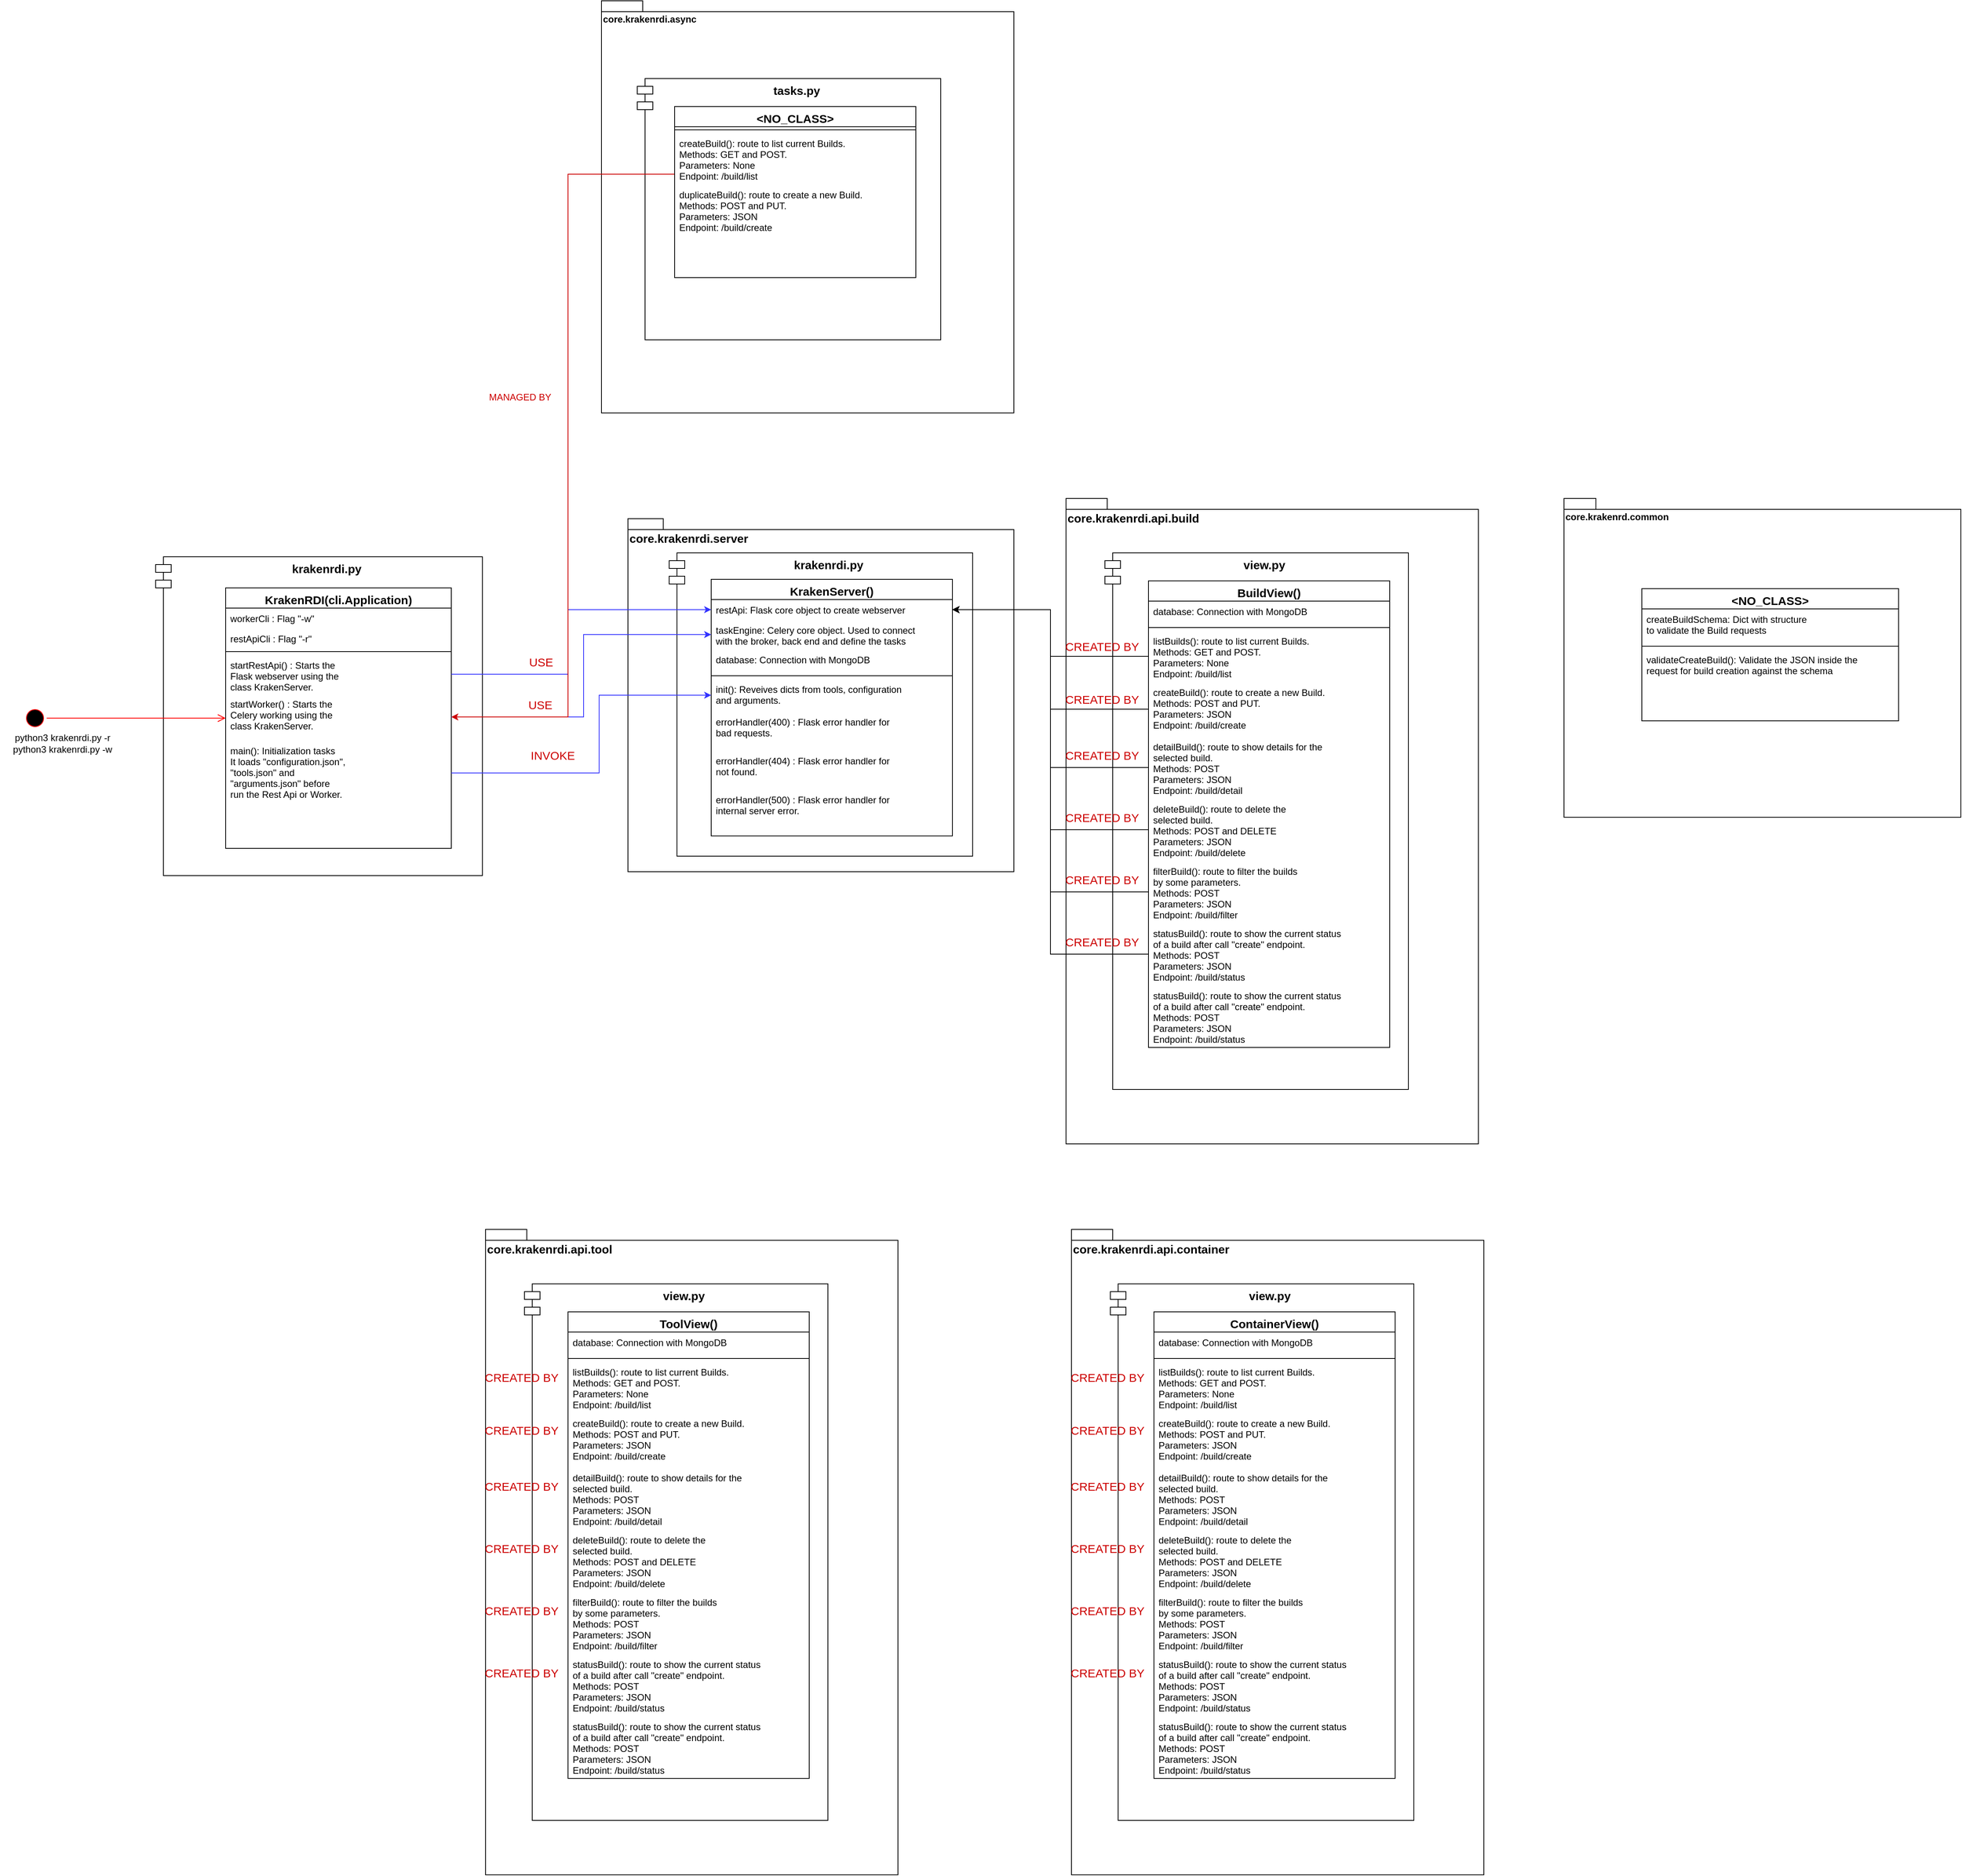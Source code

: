 <mxfile version="13.0.4" type="device"><diagram id="C5RBs43oDa-KdzZeNtuy" name="Page-1"><mxGraphModel dx="3822" dy="2777" grid="1" gridSize="10" guides="1" tooltips="1" connect="1" arrows="1" fold="1" page="1" pageScale="1" pageWidth="827" pageHeight="1169" math="0" shadow="0"><root><mxCell id="WIyWlLk6GJQsqaUBKTNV-0"/><mxCell id="WIyWlLk6GJQsqaUBKTNV-1" parent="WIyWlLk6GJQsqaUBKTNV-0"/><mxCell id="sPZ7js6rzw0ionrrYqls-45" value="core.krakenrdi.api.build" style="shape=folder;fontStyle=1;spacingTop=10;tabWidth=40;tabHeight=14;tabPosition=left;html=1;align=left;horizontal=1;verticalAlign=top;fontSize=15;" parent="WIyWlLk6GJQsqaUBKTNV-1" vertex="1"><mxGeometry x="620" y="100" width="530" height="830" as="geometry"/></mxCell><mxCell id="sPZ7js6rzw0ionrrYqls-27" value="krakenrdi.py" style="shape=module;align=left;spacingLeft=20;align=center;verticalAlign=top;fontSize=15;fontStyle=1" parent="WIyWlLk6GJQsqaUBKTNV-1" vertex="1"><mxGeometry x="-550" y="175" width="420" height="410" as="geometry"/></mxCell><mxCell id="sPZ7js6rzw0ionrrYqls-1" value="KrakenRDI(cli.Application)" style="swimlane;fontStyle=1;align=center;verticalAlign=top;childLayout=stackLayout;horizontal=1;startSize=26;horizontalStack=0;resizeParent=1;resizeLast=0;collapsible=1;marginBottom=0;rounded=0;shadow=0;strokeWidth=1;fontSize=15;" parent="WIyWlLk6GJQsqaUBKTNV-1" vertex="1"><mxGeometry x="-460" y="215" width="290" height="335" as="geometry"><mxRectangle x="330" y="585" width="160" height="26" as="alternateBounds"/></mxGeometry></mxCell><mxCell id="sPZ7js6rzw0ionrrYqls-3" value="workerCli : Flag &quot;-w&quot;" style="text;align=left;verticalAlign=top;spacingLeft=4;spacingRight=4;overflow=hidden;rotatable=0;points=[[0,0.5],[1,0.5]];portConstraint=eastwest;rounded=0;shadow=0;html=0;fontStyle=0;fontSize=12;" parent="sPZ7js6rzw0ionrrYqls-1" vertex="1"><mxGeometry y="26" width="290" height="26" as="geometry"/></mxCell><mxCell id="sPZ7js6rzw0ionrrYqls-2" value="restApiCli : Flag &quot;-r&quot;" style="text;align=left;verticalAlign=top;spacingLeft=4;spacingRight=4;overflow=hidden;rotatable=0;points=[[0,0.5],[1,0.5]];portConstraint=eastwest;fontStyle=0;fontSize=12;" parent="sPZ7js6rzw0ionrrYqls-1" vertex="1"><mxGeometry y="52" width="290" height="26" as="geometry"/></mxCell><mxCell id="sPZ7js6rzw0ionrrYqls-4" value="" style="line;html=1;strokeWidth=1;align=left;verticalAlign=middle;spacingTop=-1;spacingLeft=3;spacingRight=3;rotatable=0;labelPosition=right;points=[];portConstraint=eastwest;fontSize=12;" parent="sPZ7js6rzw0ionrrYqls-1" vertex="1"><mxGeometry y="78" width="290" height="8" as="geometry"/></mxCell><mxCell id="sPZ7js6rzw0ionrrYqls-7" value="startRestApi() : Starts the &#xA;Flask webserver using the &#xA;class KrakenServer." style="text;align=left;verticalAlign=top;spacingLeft=4;spacingRight=4;overflow=hidden;rotatable=0;points=[[0,0.5],[1,0.5]];portConstraint=eastwest;fontSize=12;" parent="sPZ7js6rzw0ionrrYqls-1" vertex="1"><mxGeometry y="86" width="290" height="50" as="geometry"/></mxCell><mxCell id="sPZ7js6rzw0ionrrYqls-8" value="startWorker() : Starts the &#xA;Celery working using the&#xA;class KrakenServer." style="text;align=left;verticalAlign=top;spacingLeft=4;spacingRight=4;overflow=hidden;rotatable=0;points=[[0,0.5],[1,0.5]];portConstraint=eastwest;fontSize=12;" parent="sPZ7js6rzw0ionrrYqls-1" vertex="1"><mxGeometry y="136" width="290" height="60" as="geometry"/></mxCell><mxCell id="sPZ7js6rzw0ionrrYqls-5" value="main(): Initialization tasks &#xA;It loads &quot;configuration.json&quot;, &#xA;&quot;tools.json&quot; and &#xA;&quot;arguments.json&quot; before &#xA;run the Rest Api or Worker." style="text;align=left;verticalAlign=top;spacingLeft=4;spacingRight=4;overflow=hidden;rotatable=0;points=[[0,0.5],[1,0.5]];portConstraint=eastwest;fontStyle=0;fontSize=12;" parent="sPZ7js6rzw0ionrrYqls-1" vertex="1"><mxGeometry y="196" width="290" height="84" as="geometry"/></mxCell><mxCell id="sPZ7js6rzw0ionrrYqls-9" value="" style="ellipse;html=1;shape=startState;fillColor=#000000;strokeColor=#ff0000;align=left;" parent="WIyWlLk6GJQsqaUBKTNV-1" vertex="1"><mxGeometry x="-720" y="367.5" width="30" height="30" as="geometry"/></mxCell><mxCell id="sPZ7js6rzw0ionrrYqls-10" value="" style="edgeStyle=orthogonalEdgeStyle;html=1;verticalAlign=bottom;endArrow=open;endSize=8;strokeColor=#ff0000;" parent="WIyWlLk6GJQsqaUBKTNV-1" source="sPZ7js6rzw0ionrrYqls-9" target="sPZ7js6rzw0ionrrYqls-1" edge="1"><mxGeometry relative="1" as="geometry"><mxPoint x="95" y="765" as="targetPoint"/></mxGeometry></mxCell><mxCell id="sPZ7js6rzw0ionrrYqls-11" value="&lt;div&gt;python3 krakenrdi.py -r&lt;br&gt;python3 krakenrdi.py -w&lt;/div&gt;" style="text;html=1;align=center;verticalAlign=middle;resizable=0;points=[];autosize=1;" parent="WIyWlLk6GJQsqaUBKTNV-1" vertex="1"><mxGeometry x="-750" y="400" width="160" height="30" as="geometry"/></mxCell><mxCell id="sPZ7js6rzw0ionrrYqls-12" value="core.krakenrdi.server" style="shape=folder;fontStyle=1;spacingTop=10;tabWidth=40;tabHeight=14;tabPosition=left;html=1;align=left;horizontal=1;verticalAlign=top;fontSize=15;" parent="WIyWlLk6GJQsqaUBKTNV-1" vertex="1"><mxGeometry x="57" y="126" width="496" height="454" as="geometry"/></mxCell><mxCell id="sPZ7js6rzw0ionrrYqls-28" value="krakenrdi.py" style="shape=module;align=left;spacingLeft=20;align=center;verticalAlign=top;fontStyle=1;horizontal=1;fontSize=15;" parent="WIyWlLk6GJQsqaUBKTNV-1" vertex="1"><mxGeometry x="110" y="170" width="390" height="390" as="geometry"/></mxCell><mxCell id="sPZ7js6rzw0ionrrYqls-18" value="KrakenServer()" style="swimlane;fontStyle=1;align=center;verticalAlign=top;childLayout=stackLayout;horizontal=1;startSize=26;horizontalStack=0;resizeParent=1;resizeLast=0;collapsible=1;marginBottom=0;rounded=0;shadow=0;strokeWidth=1;fontSize=15;" parent="WIyWlLk6GJQsqaUBKTNV-1" vertex="1"><mxGeometry x="164" y="204" width="310" height="330" as="geometry"><mxRectangle x="-300" y="300" width="160" height="26" as="alternateBounds"/></mxGeometry></mxCell><mxCell id="sPZ7js6rzw0ionrrYqls-19" value="restApi: Flask core object to create webserver" style="text;align=left;verticalAlign=top;spacingLeft=4;spacingRight=4;overflow=hidden;rotatable=0;points=[[0,0.5],[1,0.5]];portConstraint=eastwest;rounded=0;shadow=0;html=0;fontStyle=0;fontSize=12;" parent="sPZ7js6rzw0ionrrYqls-18" vertex="1"><mxGeometry y="26" width="310" height="26" as="geometry"/></mxCell><mxCell id="sPZ7js6rzw0ionrrYqls-20" value="taskEngine: Celery core object. Used to connect &#xA;with the broker, back end and define the tasks" style="text;align=left;verticalAlign=top;spacingLeft=4;spacingRight=4;overflow=hidden;rotatable=0;points=[[0,0.5],[1,0.5]];portConstraint=eastwest;fontStyle=0;fontSize=12;" parent="sPZ7js6rzw0ionrrYqls-18" vertex="1"><mxGeometry y="52" width="310" height="38" as="geometry"/></mxCell><mxCell id="sPZ7js6rzw0ionrrYqls-26" value="database: Connection with MongoDB" style="text;align=left;verticalAlign=top;spacingLeft=4;spacingRight=4;overflow=hidden;rotatable=0;points=[[0,0.5],[1,0.5]];portConstraint=eastwest;fontStyle=0;fontSize=12;" parent="sPZ7js6rzw0ionrrYqls-18" vertex="1"><mxGeometry y="90" width="310" height="30" as="geometry"/></mxCell><mxCell id="sPZ7js6rzw0ionrrYqls-21" value="" style="line;html=1;strokeWidth=1;align=left;verticalAlign=middle;spacingTop=-1;spacingLeft=3;spacingRight=3;rotatable=0;labelPosition=right;points=[];portConstraint=eastwest;fontSize=12;" parent="sPZ7js6rzw0ionrrYqls-18" vertex="1"><mxGeometry y="120" width="310" height="8" as="geometry"/></mxCell><mxCell id="sPZ7js6rzw0ionrrYqls-22" value="init(): Reveives dicts from tools, configuration &#xA;and arguments." style="text;align=left;verticalAlign=top;spacingLeft=4;spacingRight=4;overflow=hidden;rotatable=0;points=[[0,0.5],[1,0.5]];portConstraint=eastwest;fontStyle=0;fontSize=12;" parent="sPZ7js6rzw0ionrrYqls-18" vertex="1"><mxGeometry y="128" width="310" height="42" as="geometry"/></mxCell><mxCell id="sPZ7js6rzw0ionrrYqls-23" value="errorHandler(400) : Flask error handler for &#xA;bad requests." style="text;align=left;verticalAlign=top;spacingLeft=4;spacingRight=4;overflow=hidden;rotatable=0;points=[[0,0.5],[1,0.5]];portConstraint=eastwest;fontSize=12;" parent="sPZ7js6rzw0ionrrYqls-18" vertex="1"><mxGeometry y="170" width="310" height="50" as="geometry"/></mxCell><mxCell id="sPZ7js6rzw0ionrrYqls-24" value="errorHandler(404) : Flask error handler for &#xA;not found." style="text;align=left;verticalAlign=top;spacingLeft=4;spacingRight=4;overflow=hidden;rotatable=0;points=[[0,0.5],[1,0.5]];portConstraint=eastwest;fontSize=12;" parent="sPZ7js6rzw0ionrrYqls-18" vertex="1"><mxGeometry y="220" width="310" height="50" as="geometry"/></mxCell><mxCell id="sPZ7js6rzw0ionrrYqls-25" value="errorHandler(500) : Flask error handler for &#xA;internal server error." style="text;align=left;verticalAlign=top;spacingLeft=4;spacingRight=4;overflow=hidden;rotatable=0;points=[[0,0.5],[1,0.5]];portConstraint=eastwest;fontSize=12;" parent="sPZ7js6rzw0ionrrYqls-18" vertex="1"><mxGeometry y="270" width="310" height="60" as="geometry"/></mxCell><mxCell id="sPZ7js6rzw0ionrrYqls-46" style="edgeStyle=orthogonalEdgeStyle;rounded=0;orthogonalLoop=1;jettySize=auto;html=1;entryX=0;entryY=0.5;entryDx=0;entryDy=0;labelBackgroundColor=#3333FF;fontSize=15;fontColor=#CC0000;strokeColor=#3333FF;" parent="WIyWlLk6GJQsqaUBKTNV-1" source="sPZ7js6rzw0ionrrYqls-7" target="sPZ7js6rzw0ionrrYqls-19" edge="1"><mxGeometry relative="1" as="geometry"><Array as="points"><mxPoint x="-20" y="326"/><mxPoint x="-20" y="243"/></Array></mxGeometry></mxCell><mxCell id="sPZ7js6rzw0ionrrYqls-47" style="edgeStyle=orthogonalEdgeStyle;rounded=0;orthogonalLoop=1;jettySize=auto;html=1;entryX=0;entryY=0.5;entryDx=0;entryDy=0;labelBackgroundColor=#3333FF;fontSize=15;fontColor=#CC0000;strokeColor=#3333FF;" parent="WIyWlLk6GJQsqaUBKTNV-1" source="sPZ7js6rzw0ionrrYqls-8" target="sPZ7js6rzw0ionrrYqls-20" edge="1"><mxGeometry relative="1" as="geometry"><Array as="points"><mxPoint y="381"/><mxPoint y="275"/></Array></mxGeometry></mxCell><mxCell id="sPZ7js6rzw0ionrrYqls-48" style="edgeStyle=orthogonalEdgeStyle;rounded=0;orthogonalLoop=1;jettySize=auto;html=1;entryX=0;entryY=0.5;entryDx=0;entryDy=0;labelBackgroundColor=#3333FF;fontSize=15;fontColor=#CC0000;strokeColor=#3333FF;" parent="WIyWlLk6GJQsqaUBKTNV-1" source="sPZ7js6rzw0ionrrYqls-5" target="sPZ7js6rzw0ionrrYqls-22" edge="1"><mxGeometry relative="1" as="geometry"><Array as="points"><mxPoint x="20" y="453"/><mxPoint x="20" y="353"/></Array></mxGeometry></mxCell><mxCell id="sPZ7js6rzw0ionrrYqls-49" value="view.py" style="shape=module;align=left;spacingLeft=20;align=center;verticalAlign=top;fontStyle=1;horizontal=1;fontSize=15;" parent="WIyWlLk6GJQsqaUBKTNV-1" vertex="1"><mxGeometry x="670" y="170" width="390" height="690" as="geometry"/></mxCell><mxCell id="sPZ7js6rzw0ionrrYqls-51" value="BuildView()" style="swimlane;fontStyle=1;align=center;verticalAlign=top;childLayout=stackLayout;horizontal=1;startSize=26;horizontalStack=0;resizeParent=1;resizeLast=0;collapsible=1;marginBottom=0;rounded=0;shadow=0;strokeWidth=1;fontSize=15;" parent="WIyWlLk6GJQsqaUBKTNV-1" vertex="1"><mxGeometry x="726" y="206" width="310" height="600" as="geometry"><mxRectangle x="726" y="206" width="160" height="26" as="alternateBounds"/></mxGeometry></mxCell><mxCell id="sPZ7js6rzw0ionrrYqls-54" value="database: Connection with MongoDB" style="text;align=left;verticalAlign=top;spacingLeft=4;spacingRight=4;overflow=hidden;rotatable=0;points=[[0,0.5],[1,0.5]];portConstraint=eastwest;fontStyle=0;fontSize=12;" parent="sPZ7js6rzw0ionrrYqls-51" vertex="1"><mxGeometry y="26" width="310" height="30" as="geometry"/></mxCell><mxCell id="sPZ7js6rzw0ionrrYqls-55" value="" style="line;html=1;strokeWidth=1;align=left;verticalAlign=middle;spacingTop=-1;spacingLeft=3;spacingRight=3;rotatable=0;labelPosition=right;points=[];portConstraint=eastwest;fontSize=12;" parent="sPZ7js6rzw0ionrrYqls-51" vertex="1"><mxGeometry y="56" width="310" height="8" as="geometry"/></mxCell><mxCell id="sPZ7js6rzw0ionrrYqls-56" value="listBuilds(): route to list current Builds. &#xA;Methods: GET and POST.&#xA;Parameters: None&#xA;Endpoint: /build/list" style="text;align=left;verticalAlign=top;spacingLeft=4;spacingRight=4;overflow=hidden;rotatable=0;points=[[0,0.5],[1,0.5]];portConstraint=eastwest;fontStyle=0;fontSize=12;" parent="sPZ7js6rzw0ionrrYqls-51" vertex="1"><mxGeometry y="64" width="310" height="66" as="geometry"/></mxCell><mxCell id="sPZ7js6rzw0ionrrYqls-57" value="createBuild(): route to create a new Build.&#xA;Methods: POST and PUT.&#xA;Parameters: JSON&#xA;Endpoint: /build/create&#xA;" style="text;align=left;verticalAlign=top;spacingLeft=4;spacingRight=4;overflow=hidden;rotatable=0;points=[[0,0.5],[1,0.5]];portConstraint=eastwest;fontSize=12;" parent="sPZ7js6rzw0ionrrYqls-51" vertex="1"><mxGeometry y="130" width="310" height="70" as="geometry"/></mxCell><mxCell id="sPZ7js6rzw0ionrrYqls-58" value="detailBuild(): route to show details for the &#xA;selected build.&#xA;Methods: POST&#xA;Parameters: JSON&#xA;Endpoint: /build/detail" style="text;align=left;verticalAlign=top;spacingLeft=4;spacingRight=4;overflow=hidden;rotatable=0;points=[[0,0.5],[1,0.5]];portConstraint=eastwest;fontSize=12;" parent="sPZ7js6rzw0ionrrYqls-51" vertex="1"><mxGeometry y="200" width="310" height="80" as="geometry"/></mxCell><mxCell id="sPZ7js6rzw0ionrrYqls-61" value="deleteBuild(): route to delete the &#xA;selected build.&#xA;Methods: POST and DELETE&#xA;Parameters: JSON&#xA;Endpoint: /build/delete&#xA;" style="text;align=left;verticalAlign=top;spacingLeft=4;spacingRight=4;overflow=hidden;rotatable=0;points=[[0,0.5],[1,0.5]];portConstraint=eastwest;fontSize=12;" parent="sPZ7js6rzw0ionrrYqls-51" vertex="1"><mxGeometry y="280" width="310" height="80" as="geometry"/></mxCell><mxCell id="sPZ7js6rzw0ionrrYqls-62" value="filterBuild(): route to filter the builds &#xA;by some parameters.&#xA;Methods: POST&#xA;Parameters: JSON&#xA;Endpoint: /build/filter&#xA;" style="text;align=left;verticalAlign=top;spacingLeft=4;spacingRight=4;overflow=hidden;rotatable=0;points=[[0,0.5],[1,0.5]];portConstraint=eastwest;fontSize=12;" parent="sPZ7js6rzw0ionrrYqls-51" vertex="1"><mxGeometry y="360" width="310" height="80" as="geometry"/></mxCell><mxCell id="sPZ7js6rzw0ionrrYqls-64" value="statusBuild(): route to show the current status &#xA;of a build after call &quot;create&quot; endpoint.&#xA;Methods: POST&#xA;Parameters: JSON&#xA;Endpoint: /build/status&#xA;" style="text;align=left;verticalAlign=top;spacingLeft=4;spacingRight=4;overflow=hidden;rotatable=0;points=[[0,0.5],[1,0.5]];portConstraint=eastwest;fontSize=12;" parent="sPZ7js6rzw0ionrrYqls-51" vertex="1"><mxGeometry y="440" width="310" height="80" as="geometry"/></mxCell><mxCell id="sPZ7js6rzw0ionrrYqls-95" value="statusBuild(): route to show the current status &#xA;of a build after call &quot;create&quot; endpoint.&#xA;Methods: POST&#xA;Parameters: JSON&#xA;Endpoint: /build/status&#xA;" style="text;align=left;verticalAlign=top;spacingLeft=4;spacingRight=4;overflow=hidden;rotatable=0;points=[[0,0.5],[1,0.5]];portConstraint=eastwest;fontSize=12;" parent="sPZ7js6rzw0ionrrYqls-51" vertex="1"><mxGeometry y="520" width="310" height="80" as="geometry"/></mxCell><mxCell id="sPZ7js6rzw0ionrrYqls-76" style="edgeStyle=orthogonalEdgeStyle;rounded=0;orthogonalLoop=1;jettySize=auto;html=1;labelBackgroundColor=#3333FF;fontSize=15;fontColor=#CC0000;" parent="WIyWlLk6GJQsqaUBKTNV-1" source="sPZ7js6rzw0ionrrYqls-56" target="sPZ7js6rzw0ionrrYqls-19" edge="1"><mxGeometry relative="1" as="geometry"/></mxCell><mxCell id="sPZ7js6rzw0ionrrYqls-77" style="edgeStyle=orthogonalEdgeStyle;rounded=0;orthogonalLoop=1;jettySize=auto;html=1;exitX=0;exitY=0.5;exitDx=0;exitDy=0;labelBackgroundColor=#3333FF;fontSize=15;fontColor=#CC0000;" parent="WIyWlLk6GJQsqaUBKTNV-1" source="sPZ7js6rzw0ionrrYqls-57" target="sPZ7js6rzw0ionrrYqls-19" edge="1"><mxGeometry relative="1" as="geometry"/></mxCell><mxCell id="sPZ7js6rzw0ionrrYqls-78" style="edgeStyle=orthogonalEdgeStyle;rounded=0;orthogonalLoop=1;jettySize=auto;html=1;labelBackgroundColor=#3333FF;fontSize=15;fontColor=#CC0000;" parent="WIyWlLk6GJQsqaUBKTNV-1" source="sPZ7js6rzw0ionrrYqls-58" target="sPZ7js6rzw0ionrrYqls-19" edge="1"><mxGeometry relative="1" as="geometry"/></mxCell><mxCell id="sPZ7js6rzw0ionrrYqls-79" style="edgeStyle=orthogonalEdgeStyle;rounded=0;orthogonalLoop=1;jettySize=auto;html=1;labelBackgroundColor=#3333FF;fontSize=15;fontColor=#CC0000;" parent="WIyWlLk6GJQsqaUBKTNV-1" source="sPZ7js6rzw0ionrrYqls-61" target="sPZ7js6rzw0ionrrYqls-19" edge="1"><mxGeometry relative="1" as="geometry"/></mxCell><mxCell id="sPZ7js6rzw0ionrrYqls-80" style="edgeStyle=orthogonalEdgeStyle;rounded=0;orthogonalLoop=1;jettySize=auto;html=1;labelBackgroundColor=#3333FF;fontSize=15;fontColor=#CC0000;" parent="WIyWlLk6GJQsqaUBKTNV-1" source="sPZ7js6rzw0ionrrYqls-62" target="sPZ7js6rzw0ionrrYqls-19" edge="1"><mxGeometry relative="1" as="geometry"/></mxCell><mxCell id="sPZ7js6rzw0ionrrYqls-81" style="edgeStyle=orthogonalEdgeStyle;rounded=0;orthogonalLoop=1;jettySize=auto;html=1;labelBackgroundColor=#3333FF;fontSize=15;fontColor=#CC0000;" parent="WIyWlLk6GJQsqaUBKTNV-1" source="sPZ7js6rzw0ionrrYqls-64" target="sPZ7js6rzw0ionrrYqls-19" edge="1"><mxGeometry relative="1" as="geometry"/></mxCell><mxCell id="sPZ7js6rzw0ionrrYqls-83" value="CREATED BY" style="text;html=1;align=center;verticalAlign=middle;resizable=0;points=[];autosize=1;fontSize=15;fontColor=#CC0000;" parent="WIyWlLk6GJQsqaUBKTNV-1" vertex="1"><mxGeometry x="606" y="280" width="120" height="20" as="geometry"/></mxCell><mxCell id="sPZ7js6rzw0ionrrYqls-84" value="CREATED BY" style="text;html=1;align=center;verticalAlign=middle;resizable=0;points=[];autosize=1;fontSize=15;fontColor=#CC0000;" parent="WIyWlLk6GJQsqaUBKTNV-1" vertex="1"><mxGeometry x="606" y="347.5" width="120" height="20" as="geometry"/></mxCell><mxCell id="sPZ7js6rzw0ionrrYqls-85" value="CREATED BY" style="text;html=1;align=center;verticalAlign=middle;resizable=0;points=[];autosize=1;fontSize=15;fontColor=#CC0000;" parent="WIyWlLk6GJQsqaUBKTNV-1" vertex="1"><mxGeometry x="606" y="420" width="120" height="20" as="geometry"/></mxCell><mxCell id="sPZ7js6rzw0ionrrYqls-86" value="CREATED BY" style="text;html=1;align=center;verticalAlign=middle;resizable=0;points=[];autosize=1;fontSize=15;fontColor=#CC0000;" parent="WIyWlLk6GJQsqaUBKTNV-1" vertex="1"><mxGeometry x="606" y="500" width="120" height="20" as="geometry"/></mxCell><mxCell id="sPZ7js6rzw0ionrrYqls-87" value="CREATED BY" style="text;html=1;align=center;verticalAlign=middle;resizable=0;points=[];autosize=1;fontSize=15;fontColor=#CC0000;" parent="WIyWlLk6GJQsqaUBKTNV-1" vertex="1"><mxGeometry x="606" y="580" width="120" height="20" as="geometry"/></mxCell><mxCell id="sPZ7js6rzw0ionrrYqls-88" value="CREATED BY" style="text;html=1;align=center;verticalAlign=middle;resizable=0;points=[];autosize=1;fontSize=15;fontColor=#CC0000;" parent="WIyWlLk6GJQsqaUBKTNV-1" vertex="1"><mxGeometry x="606" y="660" width="120" height="20" as="geometry"/></mxCell><mxCell id="sPZ7js6rzw0ionrrYqls-92" value="INVOKE" style="text;html=1;align=center;verticalAlign=middle;resizable=0;points=[];autosize=1;fontSize=15;fontColor=#CC0000;" parent="WIyWlLk6GJQsqaUBKTNV-1" vertex="1"><mxGeometry x="-80" y="420" width="80" height="20" as="geometry"/></mxCell><mxCell id="sPZ7js6rzw0ionrrYqls-93" value="USE" style="text;html=1;align=center;verticalAlign=middle;resizable=0;points=[];autosize=1;fontSize=15;fontColor=#CC0000;" parent="WIyWlLk6GJQsqaUBKTNV-1" vertex="1"><mxGeometry x="-81" y="355" width="50" height="20" as="geometry"/></mxCell><mxCell id="sPZ7js6rzw0ionrrYqls-94" value="USE" style="text;html=1;align=center;verticalAlign=middle;resizable=0;points=[];autosize=1;fontSize=15;fontColor=#CC0000;" parent="WIyWlLk6GJQsqaUBKTNV-1" vertex="1"><mxGeometry x="-80" y="300" width="50" height="20" as="geometry"/></mxCell><mxCell id="sPZ7js6rzw0ionrrYqls-96" value="validations.py" style="shape=module;align=left;spacingLeft=20;align=center;verticalAlign=top;fontStyle=1;horizontal=1;fontSize=15;" parent="WIyWlLk6GJQsqaUBKTNV-1" vertex="1"><mxGeometry x="1320" y="180" width="390" height="256" as="geometry"/></mxCell><mxCell id="EA9EcZ5N1kph7oIFhqWB-3" value="core.krakenrdi.async" style="shape=folder;fontStyle=1;spacingTop=10;tabWidth=40;tabHeight=14;tabPosition=left;html=1;horizontal=1;verticalAlign=top;align=left;" vertex="1" parent="WIyWlLk6GJQsqaUBKTNV-1"><mxGeometry x="23" y="-540" width="530" height="530" as="geometry"/></mxCell><mxCell id="sPZ7js6rzw0ionrrYqls-50" value="tasks.py" style="shape=module;align=left;spacingLeft=20;align=center;verticalAlign=top;fontStyle=1;horizontal=1;fontSize=15;" parent="WIyWlLk6GJQsqaUBKTNV-1" vertex="1"><mxGeometry x="69" y="-440" width="390" height="336" as="geometry"/></mxCell><mxCell id="EA9EcZ5N1kph7oIFhqWB-5" style="edgeStyle=orthogonalEdgeStyle;rounded=0;orthogonalLoop=1;jettySize=auto;html=1;labelBorderColor=#CC0000;labelBackgroundColor=#CC0000;fontColor=#CC0000;strokeColor=#CC0000;" edge="1" parent="WIyWlLk6GJQsqaUBKTNV-1" source="sPZ7js6rzw0ionrrYqls-70" target="sPZ7js6rzw0ionrrYqls-8"><mxGeometry relative="1" as="geometry"><Array as="points"><mxPoint x="-20" y="-317"/><mxPoint x="-20" y="381"/></Array></mxGeometry></mxCell><mxCell id="sPZ7js6rzw0ionrrYqls-67" value="&lt;NO_CLASS&gt;" style="swimlane;fontStyle=1;align=center;verticalAlign=top;childLayout=stackLayout;horizontal=1;startSize=26;horizontalStack=0;resizeParent=1;resizeLast=0;collapsible=1;marginBottom=0;rounded=0;shadow=0;strokeWidth=1;fontSize=15;" parent="WIyWlLk6GJQsqaUBKTNV-1" vertex="1"><mxGeometry x="117" y="-404" width="310" height="220" as="geometry"><mxRectangle x="726" y="206" width="160" height="26" as="alternateBounds"/></mxGeometry></mxCell><mxCell id="sPZ7js6rzw0ionrrYqls-69" value="" style="line;html=1;strokeWidth=1;align=left;verticalAlign=middle;spacingTop=-1;spacingLeft=3;spacingRight=3;rotatable=0;labelPosition=right;points=[];portConstraint=eastwest;fontSize=12;" parent="sPZ7js6rzw0ionrrYqls-67" vertex="1"><mxGeometry y="26" width="310" height="8" as="geometry"/></mxCell><mxCell id="sPZ7js6rzw0ionrrYqls-70" value="createBuild(): route to list current Builds. &#xA;Methods: GET and POST.&#xA;Parameters: None&#xA;Endpoint: /build/list" style="text;align=left;verticalAlign=top;spacingLeft=4;spacingRight=4;overflow=hidden;rotatable=0;points=[[0,0.5],[1,0.5]];portConstraint=eastwest;fontStyle=0;fontSize=12;" parent="sPZ7js6rzw0ionrrYqls-67" vertex="1"><mxGeometry y="34" width="310" height="66" as="geometry"/></mxCell><mxCell id="sPZ7js6rzw0ionrrYqls-71" value="duplicateBuild(): route to create a new Build.&#xA;Methods: POST and PUT.&#xA;Parameters: JSON&#xA;Endpoint: /build/create&#xA;" style="text;align=left;verticalAlign=top;spacingLeft=4;spacingRight=4;overflow=hidden;rotatable=0;points=[[0,0.5],[1,0.5]];portConstraint=eastwest;fontSize=12;" parent="sPZ7js6rzw0ionrrYqls-67" vertex="1"><mxGeometry y="100" width="310" height="70" as="geometry"/></mxCell><mxCell id="EA9EcZ5N1kph7oIFhqWB-6" value="&lt;div&gt;core.krakenrd.common&lt;/div&gt;&lt;div&gt;&lt;br&gt;&lt;/div&gt;" style="shape=folder;fontStyle=1;spacingTop=10;tabWidth=40;tabHeight=14;tabPosition=left;html=1;align=left;verticalAlign=top;" vertex="1" parent="WIyWlLk6GJQsqaUBKTNV-1"><mxGeometry x="1260" y="100" width="510" height="410" as="geometry"/></mxCell><mxCell id="sPZ7js6rzw0ionrrYqls-101" value="&lt;NO_CLASS&gt;" style="swimlane;fontStyle=1;align=center;verticalAlign=top;childLayout=stackLayout;horizontal=1;startSize=26;horizontalStack=0;resizeParent=1;resizeLast=0;collapsible=1;marginBottom=0;rounded=0;shadow=0;strokeWidth=1;fontSize=15;" parent="WIyWlLk6GJQsqaUBKTNV-1" vertex="1"><mxGeometry x="1360" y="216" width="330" height="170" as="geometry"><mxRectangle x="726" y="206" width="160" height="26" as="alternateBounds"/></mxGeometry></mxCell><mxCell id="sPZ7js6rzw0ionrrYqls-102" value="createBuildSchema: Dict with structure &#xA;to validate the Build requests" style="text;align=left;verticalAlign=top;spacingLeft=4;spacingRight=4;overflow=hidden;rotatable=0;points=[[0,0.5],[1,0.5]];portConstraint=eastwest;fontStyle=0;fontSize=12;" parent="sPZ7js6rzw0ionrrYqls-101" vertex="1"><mxGeometry y="26" width="330" height="44" as="geometry"/></mxCell><mxCell id="sPZ7js6rzw0ionrrYqls-103" value="" style="line;html=1;strokeWidth=1;align=left;verticalAlign=middle;spacingTop=-1;spacingLeft=3;spacingRight=3;rotatable=0;labelPosition=right;points=[];portConstraint=eastwest;fontSize=12;" parent="sPZ7js6rzw0ionrrYqls-101" vertex="1"><mxGeometry y="70" width="330" height="8" as="geometry"/></mxCell><mxCell id="sPZ7js6rzw0ionrrYqls-104" value="validateCreateBuild(): Validate the JSON inside the &#xA;request for build creation against the schema" style="text;align=left;verticalAlign=top;spacingLeft=4;spacingRight=4;overflow=hidden;rotatable=0;points=[[0,0.5],[1,0.5]];portConstraint=eastwest;fontStyle=0;fontSize=12;" parent="sPZ7js6rzw0ionrrYqls-101" vertex="1"><mxGeometry y="78" width="330" height="66" as="geometry"/></mxCell><mxCell id="EA9EcZ5N1kph7oIFhqWB-8" value="MANAGED BY" style="text;html=1;align=center;verticalAlign=middle;resizable=0;points=[];autosize=1;fontColor=#CC0000;" vertex="1" parent="WIyWlLk6GJQsqaUBKTNV-1"><mxGeometry x="-132" y="-40" width="100" height="20" as="geometry"/></mxCell><mxCell id="EA9EcZ5N1kph7oIFhqWB-9" value="core.krakenrdi.api.container" style="shape=folder;fontStyle=1;spacingTop=10;tabWidth=40;tabHeight=14;tabPosition=left;html=1;align=left;horizontal=1;verticalAlign=top;fontSize=15;" vertex="1" parent="WIyWlLk6GJQsqaUBKTNV-1"><mxGeometry x="627" y="1040" width="530" height="830" as="geometry"/></mxCell><mxCell id="EA9EcZ5N1kph7oIFhqWB-10" value="view.py" style="shape=module;align=left;spacingLeft=20;align=center;verticalAlign=top;fontStyle=1;horizontal=1;fontSize=15;" vertex="1" parent="WIyWlLk6GJQsqaUBKTNV-1"><mxGeometry x="677" y="1110" width="390" height="690" as="geometry"/></mxCell><mxCell id="EA9EcZ5N1kph7oIFhqWB-21" value="CREATED BY" style="text;html=1;align=center;verticalAlign=middle;resizable=0;points=[];autosize=1;fontSize=15;fontColor=#CC0000;" vertex="1" parent="WIyWlLk6GJQsqaUBKTNV-1"><mxGeometry x="613" y="1220" width="120" height="20" as="geometry"/></mxCell><mxCell id="EA9EcZ5N1kph7oIFhqWB-22" value="CREATED BY" style="text;html=1;align=center;verticalAlign=middle;resizable=0;points=[];autosize=1;fontSize=15;fontColor=#CC0000;" vertex="1" parent="WIyWlLk6GJQsqaUBKTNV-1"><mxGeometry x="613" y="1287.5" width="120" height="20" as="geometry"/></mxCell><mxCell id="EA9EcZ5N1kph7oIFhqWB-23" value="CREATED BY" style="text;html=1;align=center;verticalAlign=middle;resizable=0;points=[];autosize=1;fontSize=15;fontColor=#CC0000;" vertex="1" parent="WIyWlLk6GJQsqaUBKTNV-1"><mxGeometry x="613" y="1360" width="120" height="20" as="geometry"/></mxCell><mxCell id="EA9EcZ5N1kph7oIFhqWB-24" value="CREATED BY" style="text;html=1;align=center;verticalAlign=middle;resizable=0;points=[];autosize=1;fontSize=15;fontColor=#CC0000;" vertex="1" parent="WIyWlLk6GJQsqaUBKTNV-1"><mxGeometry x="613" y="1440" width="120" height="20" as="geometry"/></mxCell><mxCell id="EA9EcZ5N1kph7oIFhqWB-25" value="CREATED BY" style="text;html=1;align=center;verticalAlign=middle;resizable=0;points=[];autosize=1;fontSize=15;fontColor=#CC0000;" vertex="1" parent="WIyWlLk6GJQsqaUBKTNV-1"><mxGeometry x="613" y="1520" width="120" height="20" as="geometry"/></mxCell><mxCell id="EA9EcZ5N1kph7oIFhqWB-26" value="CREATED BY" style="text;html=1;align=center;verticalAlign=middle;resizable=0;points=[];autosize=1;fontSize=15;fontColor=#CC0000;" vertex="1" parent="WIyWlLk6GJQsqaUBKTNV-1"><mxGeometry x="613" y="1600" width="120" height="20" as="geometry"/></mxCell><mxCell id="EA9EcZ5N1kph7oIFhqWB-11" value="ContainerView()" style="swimlane;fontStyle=1;align=center;verticalAlign=top;childLayout=stackLayout;horizontal=1;startSize=26;horizontalStack=0;resizeParent=1;resizeLast=0;collapsible=1;marginBottom=0;rounded=0;shadow=0;strokeWidth=1;fontSize=15;" vertex="1" parent="WIyWlLk6GJQsqaUBKTNV-1"><mxGeometry x="733" y="1146" width="310" height="600" as="geometry"><mxRectangle x="726" y="206" width="160" height="26" as="alternateBounds"/></mxGeometry></mxCell><mxCell id="EA9EcZ5N1kph7oIFhqWB-12" value="database: Connection with MongoDB" style="text;align=left;verticalAlign=top;spacingLeft=4;spacingRight=4;overflow=hidden;rotatable=0;points=[[0,0.5],[1,0.5]];portConstraint=eastwest;fontStyle=0;fontSize=12;" vertex="1" parent="EA9EcZ5N1kph7oIFhqWB-11"><mxGeometry y="26" width="310" height="30" as="geometry"/></mxCell><mxCell id="EA9EcZ5N1kph7oIFhqWB-13" value="" style="line;html=1;strokeWidth=1;align=left;verticalAlign=middle;spacingTop=-1;spacingLeft=3;spacingRight=3;rotatable=0;labelPosition=right;points=[];portConstraint=eastwest;fontSize=12;" vertex="1" parent="EA9EcZ5N1kph7oIFhqWB-11"><mxGeometry y="56" width="310" height="8" as="geometry"/></mxCell><mxCell id="EA9EcZ5N1kph7oIFhqWB-14" value="listBuilds(): route to list current Builds. &#xA;Methods: GET and POST.&#xA;Parameters: None&#xA;Endpoint: /build/list" style="text;align=left;verticalAlign=top;spacingLeft=4;spacingRight=4;overflow=hidden;rotatable=0;points=[[0,0.5],[1,0.5]];portConstraint=eastwest;fontStyle=0;fontSize=12;" vertex="1" parent="EA9EcZ5N1kph7oIFhqWB-11"><mxGeometry y="64" width="310" height="66" as="geometry"/></mxCell><mxCell id="EA9EcZ5N1kph7oIFhqWB-15" value="createBuild(): route to create a new Build.&#xA;Methods: POST and PUT.&#xA;Parameters: JSON&#xA;Endpoint: /build/create&#xA;" style="text;align=left;verticalAlign=top;spacingLeft=4;spacingRight=4;overflow=hidden;rotatable=0;points=[[0,0.5],[1,0.5]];portConstraint=eastwest;fontSize=12;" vertex="1" parent="EA9EcZ5N1kph7oIFhqWB-11"><mxGeometry y="130" width="310" height="70" as="geometry"/></mxCell><mxCell id="EA9EcZ5N1kph7oIFhqWB-16" value="detailBuild(): route to show details for the &#xA;selected build.&#xA;Methods: POST&#xA;Parameters: JSON&#xA;Endpoint: /build/detail" style="text;align=left;verticalAlign=top;spacingLeft=4;spacingRight=4;overflow=hidden;rotatable=0;points=[[0,0.5],[1,0.5]];portConstraint=eastwest;fontSize=12;" vertex="1" parent="EA9EcZ5N1kph7oIFhqWB-11"><mxGeometry y="200" width="310" height="80" as="geometry"/></mxCell><mxCell id="EA9EcZ5N1kph7oIFhqWB-17" value="deleteBuild(): route to delete the &#xA;selected build.&#xA;Methods: POST and DELETE&#xA;Parameters: JSON&#xA;Endpoint: /build/delete&#xA;" style="text;align=left;verticalAlign=top;spacingLeft=4;spacingRight=4;overflow=hidden;rotatable=0;points=[[0,0.5],[1,0.5]];portConstraint=eastwest;fontSize=12;" vertex="1" parent="EA9EcZ5N1kph7oIFhqWB-11"><mxGeometry y="280" width="310" height="80" as="geometry"/></mxCell><mxCell id="EA9EcZ5N1kph7oIFhqWB-18" value="filterBuild(): route to filter the builds &#xA;by some parameters.&#xA;Methods: POST&#xA;Parameters: JSON&#xA;Endpoint: /build/filter&#xA;" style="text;align=left;verticalAlign=top;spacingLeft=4;spacingRight=4;overflow=hidden;rotatable=0;points=[[0,0.5],[1,0.5]];portConstraint=eastwest;fontSize=12;" vertex="1" parent="EA9EcZ5N1kph7oIFhqWB-11"><mxGeometry y="360" width="310" height="80" as="geometry"/></mxCell><mxCell id="EA9EcZ5N1kph7oIFhqWB-19" value="statusBuild(): route to show the current status &#xA;of a build after call &quot;create&quot; endpoint.&#xA;Methods: POST&#xA;Parameters: JSON&#xA;Endpoint: /build/status&#xA;" style="text;align=left;verticalAlign=top;spacingLeft=4;spacingRight=4;overflow=hidden;rotatable=0;points=[[0,0.5],[1,0.5]];portConstraint=eastwest;fontSize=12;" vertex="1" parent="EA9EcZ5N1kph7oIFhqWB-11"><mxGeometry y="440" width="310" height="80" as="geometry"/></mxCell><mxCell id="EA9EcZ5N1kph7oIFhqWB-20" value="statusBuild(): route to show the current status &#xA;of a build after call &quot;create&quot; endpoint.&#xA;Methods: POST&#xA;Parameters: JSON&#xA;Endpoint: /build/status&#xA;" style="text;align=left;verticalAlign=top;spacingLeft=4;spacingRight=4;overflow=hidden;rotatable=0;points=[[0,0.5],[1,0.5]];portConstraint=eastwest;fontSize=12;" vertex="1" parent="EA9EcZ5N1kph7oIFhqWB-11"><mxGeometry y="520" width="310" height="80" as="geometry"/></mxCell><mxCell id="EA9EcZ5N1kph7oIFhqWB-27" value="core.krakenrdi.api.tool" style="shape=folder;fontStyle=1;spacingTop=10;tabWidth=40;tabHeight=14;tabPosition=left;html=1;align=left;horizontal=1;verticalAlign=top;fontSize=15;" vertex="1" parent="WIyWlLk6GJQsqaUBKTNV-1"><mxGeometry x="-126" y="1040" width="530" height="830" as="geometry"/></mxCell><mxCell id="EA9EcZ5N1kph7oIFhqWB-28" value="view.py" style="shape=module;align=left;spacingLeft=20;align=center;verticalAlign=top;fontStyle=1;horizontal=1;fontSize=15;" vertex="1" parent="WIyWlLk6GJQsqaUBKTNV-1"><mxGeometry x="-76" y="1110" width="390" height="690" as="geometry"/></mxCell><mxCell id="EA9EcZ5N1kph7oIFhqWB-29" value="CREATED BY" style="text;html=1;align=center;verticalAlign=middle;resizable=0;points=[];autosize=1;fontSize=15;fontColor=#CC0000;" vertex="1" parent="WIyWlLk6GJQsqaUBKTNV-1"><mxGeometry x="-140" y="1220" width="120" height="20" as="geometry"/></mxCell><mxCell id="EA9EcZ5N1kph7oIFhqWB-30" value="CREATED BY" style="text;html=1;align=center;verticalAlign=middle;resizable=0;points=[];autosize=1;fontSize=15;fontColor=#CC0000;" vertex="1" parent="WIyWlLk6GJQsqaUBKTNV-1"><mxGeometry x="-140" y="1287.5" width="120" height="20" as="geometry"/></mxCell><mxCell id="EA9EcZ5N1kph7oIFhqWB-31" value="CREATED BY" style="text;html=1;align=center;verticalAlign=middle;resizable=0;points=[];autosize=1;fontSize=15;fontColor=#CC0000;" vertex="1" parent="WIyWlLk6GJQsqaUBKTNV-1"><mxGeometry x="-140" y="1360" width="120" height="20" as="geometry"/></mxCell><mxCell id="EA9EcZ5N1kph7oIFhqWB-32" value="CREATED BY" style="text;html=1;align=center;verticalAlign=middle;resizable=0;points=[];autosize=1;fontSize=15;fontColor=#CC0000;" vertex="1" parent="WIyWlLk6GJQsqaUBKTNV-1"><mxGeometry x="-140" y="1440" width="120" height="20" as="geometry"/></mxCell><mxCell id="EA9EcZ5N1kph7oIFhqWB-33" value="CREATED BY" style="text;html=1;align=center;verticalAlign=middle;resizable=0;points=[];autosize=1;fontSize=15;fontColor=#CC0000;" vertex="1" parent="WIyWlLk6GJQsqaUBKTNV-1"><mxGeometry x="-140" y="1520" width="120" height="20" as="geometry"/></mxCell><mxCell id="EA9EcZ5N1kph7oIFhqWB-34" value="CREATED BY" style="text;html=1;align=center;verticalAlign=middle;resizable=0;points=[];autosize=1;fontSize=15;fontColor=#CC0000;" vertex="1" parent="WIyWlLk6GJQsqaUBKTNV-1"><mxGeometry x="-140" y="1600" width="120" height="20" as="geometry"/></mxCell><mxCell id="EA9EcZ5N1kph7oIFhqWB-35" value="ToolView()" style="swimlane;fontStyle=1;align=center;verticalAlign=top;childLayout=stackLayout;horizontal=1;startSize=26;horizontalStack=0;resizeParent=1;resizeLast=0;collapsible=1;marginBottom=0;rounded=0;shadow=0;strokeWidth=1;fontSize=15;" vertex="1" parent="WIyWlLk6GJQsqaUBKTNV-1"><mxGeometry x="-20" y="1146" width="310" height="600" as="geometry"><mxRectangle x="726" y="206" width="160" height="26" as="alternateBounds"/></mxGeometry></mxCell><mxCell id="EA9EcZ5N1kph7oIFhqWB-36" value="database: Connection with MongoDB" style="text;align=left;verticalAlign=top;spacingLeft=4;spacingRight=4;overflow=hidden;rotatable=0;points=[[0,0.5],[1,0.5]];portConstraint=eastwest;fontStyle=0;fontSize=12;" vertex="1" parent="EA9EcZ5N1kph7oIFhqWB-35"><mxGeometry y="26" width="310" height="30" as="geometry"/></mxCell><mxCell id="EA9EcZ5N1kph7oIFhqWB-37" value="" style="line;html=1;strokeWidth=1;align=left;verticalAlign=middle;spacingTop=-1;spacingLeft=3;spacingRight=3;rotatable=0;labelPosition=right;points=[];portConstraint=eastwest;fontSize=12;" vertex="1" parent="EA9EcZ5N1kph7oIFhqWB-35"><mxGeometry y="56" width="310" height="8" as="geometry"/></mxCell><mxCell id="EA9EcZ5N1kph7oIFhqWB-38" value="listBuilds(): route to list current Builds. &#xA;Methods: GET and POST.&#xA;Parameters: None&#xA;Endpoint: /build/list" style="text;align=left;verticalAlign=top;spacingLeft=4;spacingRight=4;overflow=hidden;rotatable=0;points=[[0,0.5],[1,0.5]];portConstraint=eastwest;fontStyle=0;fontSize=12;" vertex="1" parent="EA9EcZ5N1kph7oIFhqWB-35"><mxGeometry y="64" width="310" height="66" as="geometry"/></mxCell><mxCell id="EA9EcZ5N1kph7oIFhqWB-39" value="createBuild(): route to create a new Build.&#xA;Methods: POST and PUT.&#xA;Parameters: JSON&#xA;Endpoint: /build/create&#xA;" style="text;align=left;verticalAlign=top;spacingLeft=4;spacingRight=4;overflow=hidden;rotatable=0;points=[[0,0.5],[1,0.5]];portConstraint=eastwest;fontSize=12;" vertex="1" parent="EA9EcZ5N1kph7oIFhqWB-35"><mxGeometry y="130" width="310" height="70" as="geometry"/></mxCell><mxCell id="EA9EcZ5N1kph7oIFhqWB-40" value="detailBuild(): route to show details for the &#xA;selected build.&#xA;Methods: POST&#xA;Parameters: JSON&#xA;Endpoint: /build/detail" style="text;align=left;verticalAlign=top;spacingLeft=4;spacingRight=4;overflow=hidden;rotatable=0;points=[[0,0.5],[1,0.5]];portConstraint=eastwest;fontSize=12;" vertex="1" parent="EA9EcZ5N1kph7oIFhqWB-35"><mxGeometry y="200" width="310" height="80" as="geometry"/></mxCell><mxCell id="EA9EcZ5N1kph7oIFhqWB-41" value="deleteBuild(): route to delete the &#xA;selected build.&#xA;Methods: POST and DELETE&#xA;Parameters: JSON&#xA;Endpoint: /build/delete&#xA;" style="text;align=left;verticalAlign=top;spacingLeft=4;spacingRight=4;overflow=hidden;rotatable=0;points=[[0,0.5],[1,0.5]];portConstraint=eastwest;fontSize=12;" vertex="1" parent="EA9EcZ5N1kph7oIFhqWB-35"><mxGeometry y="280" width="310" height="80" as="geometry"/></mxCell><mxCell id="EA9EcZ5N1kph7oIFhqWB-42" value="filterBuild(): route to filter the builds &#xA;by some parameters.&#xA;Methods: POST&#xA;Parameters: JSON&#xA;Endpoint: /build/filter&#xA;" style="text;align=left;verticalAlign=top;spacingLeft=4;spacingRight=4;overflow=hidden;rotatable=0;points=[[0,0.5],[1,0.5]];portConstraint=eastwest;fontSize=12;" vertex="1" parent="EA9EcZ5N1kph7oIFhqWB-35"><mxGeometry y="360" width="310" height="80" as="geometry"/></mxCell><mxCell id="EA9EcZ5N1kph7oIFhqWB-43" value="statusBuild(): route to show the current status &#xA;of a build after call &quot;create&quot; endpoint.&#xA;Methods: POST&#xA;Parameters: JSON&#xA;Endpoint: /build/status&#xA;" style="text;align=left;verticalAlign=top;spacingLeft=4;spacingRight=4;overflow=hidden;rotatable=0;points=[[0,0.5],[1,0.5]];portConstraint=eastwest;fontSize=12;" vertex="1" parent="EA9EcZ5N1kph7oIFhqWB-35"><mxGeometry y="440" width="310" height="80" as="geometry"/></mxCell><mxCell id="EA9EcZ5N1kph7oIFhqWB-44" value="statusBuild(): route to show the current status &#xA;of a build after call &quot;create&quot; endpoint.&#xA;Methods: POST&#xA;Parameters: JSON&#xA;Endpoint: /build/status&#xA;" style="text;align=left;verticalAlign=top;spacingLeft=4;spacingRight=4;overflow=hidden;rotatable=0;points=[[0,0.5],[1,0.5]];portConstraint=eastwest;fontSize=12;" vertex="1" parent="EA9EcZ5N1kph7oIFhqWB-35"><mxGeometry y="520" width="310" height="80" as="geometry"/></mxCell></root></mxGraphModel></diagram></mxfile>